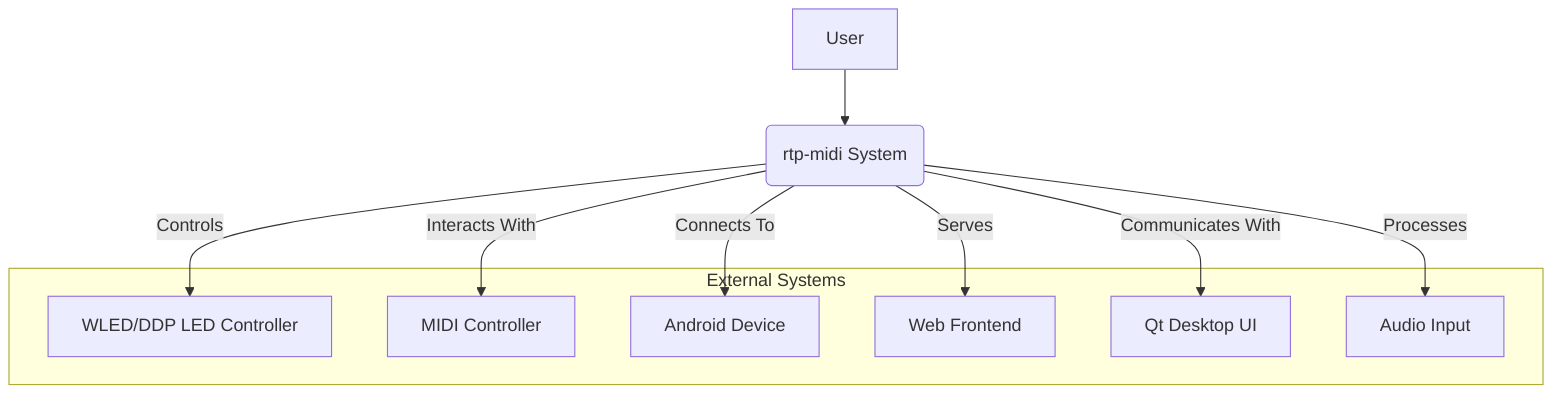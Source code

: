 graph TD
    A[User] --> B(rtp-midi System);
    B -- Controls --> C[WLED/DDP LED Controller];
    B -- Interacts With --> D[MIDI Controller];
    B -- Connects To --> E[Android Device];
    B -- Serves --> F[Web Frontend];
    B -- Communicates With --> G[Qt Desktop UI];
    B -- Processes --> H[Audio Input];

    subgraph External Systems
        C
        D
        E
        F
        G
        H
    end
